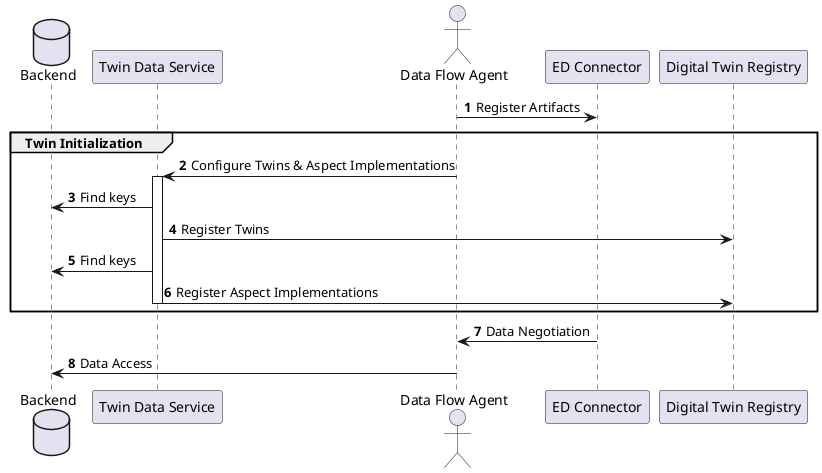 @startuml
autonumber
database Backend
participant "Twin Data Service" as tds
actor "Data Flow Agent" as dfa
participant "ED Connector" as edc
participant "Digital Twin Registry" as dtr
dfa -> edc: Register Artifacts
group Twin Initialization
    dfa -> tds: Configure Twins & Aspect Implementations
    activate tds
    tds -> Backend: Find keys
    tds -> dtr: Register Twins
    tds -> Backend: Find keys
    tds -> dtr: Register Aspect Implementations
    deactivate tds
end
edc -> dfa: Data Negotiation
dfa -> Backend: Data Access
@enduml